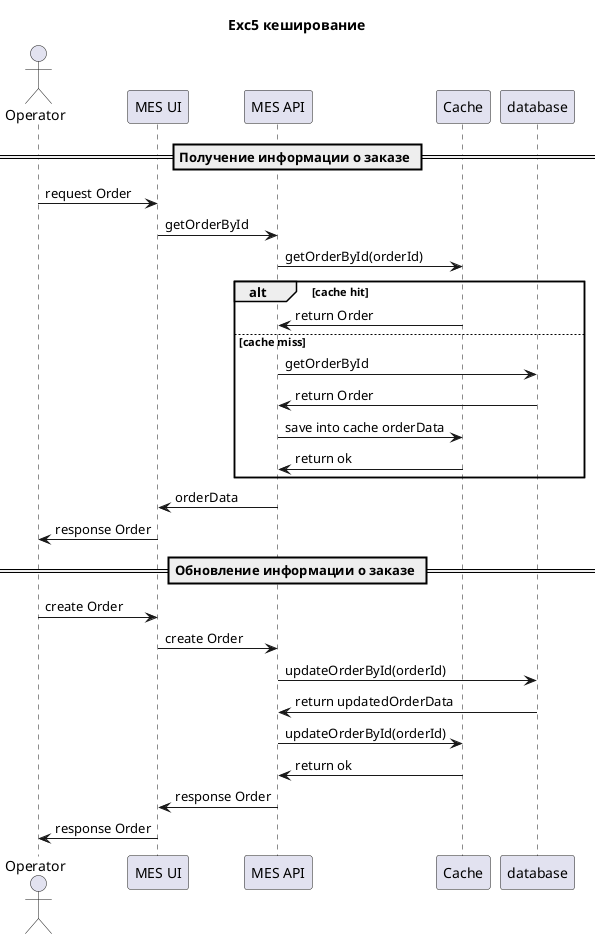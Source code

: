 @startuml
title  Exc5 кеширование

actor operator  as "Operator"

participant MES as "MES UI"
participant mesAPI as "MES API"
participant cache as "Cache"
participant db as "database"

== Получение информации о заказе ==
operator -> MES : request Order
MES -> mesAPI : getOrderById
mesAPI -> cache : getOrderById(orderId)
alt cache hit
    cache -> mesAPI : return Order
else      cache miss
    mesAPI -> db : getOrderById
    db -> mesAPI : return Order
    mesAPI -> cache : save into cache orderData
    cache -> mesAPI : return ok
end
mesAPI -> MES : orderData
MES -> operator : response Order


== Обновление информации о заказе ==
operator -> MES : create Order
MES -> mesAPI : create Order
mesAPI -> db : updateOrderById(orderId)
db -> mesAPI : return updatedOrderData
mesAPI -> cache : updateOrderById(orderId)
cache -> mesAPI : return ok
mesAPI -> MES : response Order
MES -> operator : response Order
@enduml